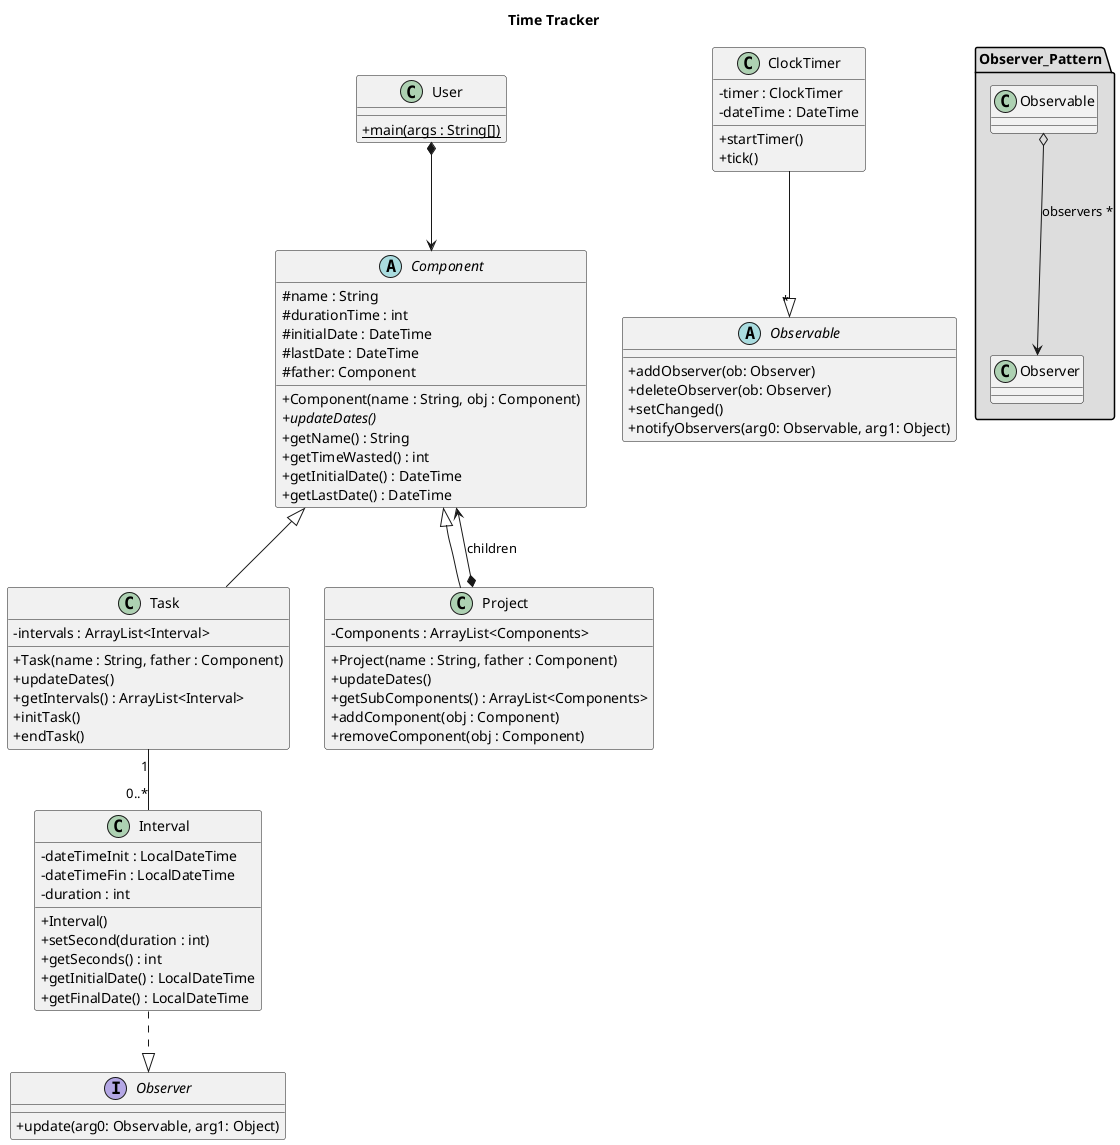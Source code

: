 @startuml
skinparam classAttributeIconSize 0

title "Time Tracker"

class User {
+{static} main(args : String[])
}

class Task extends Component{
- intervals : ArrayList<Interval>
+ Task(name : String, father : Component)
+ updateDates()
+ getIntervals() : ArrayList<Interval>
+ initTask()
+ endTask()
}

class Project extends Component {
- Components : ArrayList<Components>
+ Project(name : String, father : Component)
+ updateDates()
+ getSubComponents() : ArrayList<Components>
+ addComponent(obj : Component)
+ removeComponent(obj : Component)
}

package "Observer_Pattern" #DDDDDD{
    Observable o--> Observer : observers *
}

abstract class Observable{
+ addObserver(ob: Observer)
+ deleteObserver(ob: Observer)
+setChanged()
+notifyObservers(arg0: Observable, arg1: Object)
}

interface Observer{
+update(arg0: Observable, arg1: Object)
}

class ClockTimer{
- timer : ClockTimer
- dateTime : DateTime
+ startTimer()
+ tick()
}

abstract class Component{
# name : String
# durationTime : int
# initialDate : DateTime
# lastDate : DateTime
# father: Component
+ Component(name : String, obj : Component)
+ {abstract} updateDates()
+ getName() : String
+ getTimeWasted() : int
+ getInitialDate() : DateTime
+ getLastDate() : DateTime
}

class Interval {
- dateTimeInit : LocalDateTime
- dateTimeFin : LocalDateTime
- duration : int
+ Interval()
+ setSecond(duration : int)
+ getSeconds() : int
+ getInitialDate() : LocalDateTime
+ getFinalDate() : LocalDateTime
}


User *--> Component
'Project "1"-left-"0..*" Project
Component <--* Project : "children"
Task "1"--"0..*" Interval
ClockTimer --|> "*" Observable
Interval ..|> Observer

@enduml
